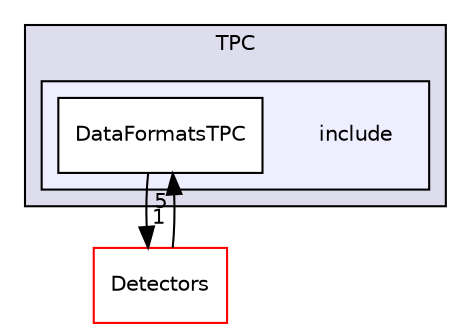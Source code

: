 digraph "/home/travis/build/AliceO2Group/AliceO2/DataFormats/TPC/include" {
  bgcolor=transparent;
  compound=true
  node [ fontsize="10", fontname="Helvetica"];
  edge [ labelfontsize="10", labelfontname="Helvetica"];
  subgraph clusterdir_ca8d7a97db1fcc83aa37982b02bd5e83 {
    graph [ bgcolor="#ddddee", pencolor="black", label="TPC" fontname="Helvetica", fontsize="10", URL="dir_ca8d7a97db1fcc83aa37982b02bd5e83.html"]
  subgraph clusterdir_432cf3cd730893300bc75d692afc5547 {
    graph [ bgcolor="#eeeeff", pencolor="black", label="" URL="dir_432cf3cd730893300bc75d692afc5547.html"];
    dir_432cf3cd730893300bc75d692afc5547 [shape=plaintext label="include"];
    dir_10f0a379f2fd89c67e78cbccabeba94a [shape=box label="DataFormatsTPC" color="black" fillcolor="white" style="filled" URL="dir_10f0a379f2fd89c67e78cbccabeba94a.html"];
  }
  }
  dir_051dca18e802f8e9474f2e30d29c04e0 [shape=box label="Detectors" color="red" URL="dir_051dca18e802f8e9474f2e30d29c04e0.html"];
  dir_10f0a379f2fd89c67e78cbccabeba94a->dir_051dca18e802f8e9474f2e30d29c04e0 [headlabel="1", labeldistance=1.5 headhref="dir_000054_000056.html"];
  dir_051dca18e802f8e9474f2e30d29c04e0->dir_10f0a379f2fd89c67e78cbccabeba94a [headlabel="5", labeldistance=1.5 headhref="dir_000056_000054.html"];
}
